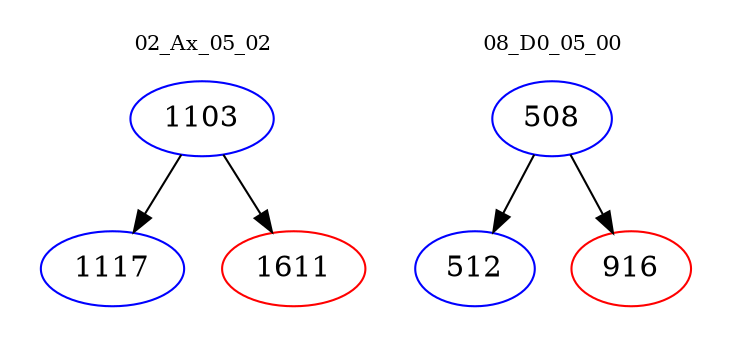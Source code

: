 digraph{
subgraph cluster_0 {
color = white
label = "02_Ax_05_02";
fontsize=10;
T0_1103 [label="1103", color="blue"]
T0_1103 -> T0_1117 [color="black"]
T0_1117 [label="1117", color="blue"]
T0_1103 -> T0_1611 [color="black"]
T0_1611 [label="1611", color="red"]
}
subgraph cluster_1 {
color = white
label = "08_D0_05_00";
fontsize=10;
T1_508 [label="508", color="blue"]
T1_508 -> T1_512 [color="black"]
T1_512 [label="512", color="blue"]
T1_508 -> T1_916 [color="black"]
T1_916 [label="916", color="red"]
}
}
